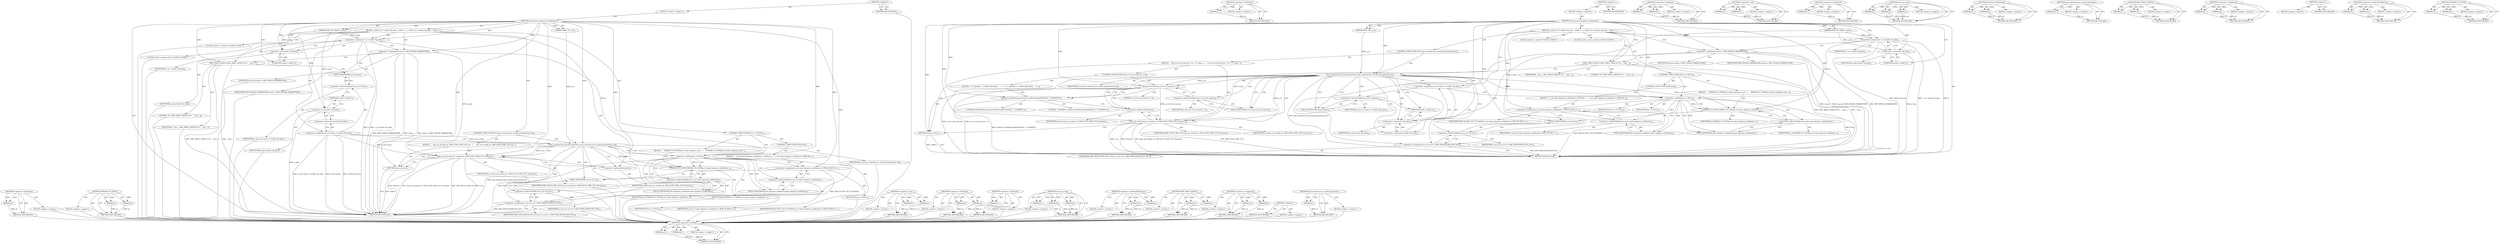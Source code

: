 digraph "STREAM_TO_UINT8" {
vulnerable_110 [label=<(METHOD,&lt;operator&gt;.indirection)>];
vulnerable_111 [label=<(PARAM,p1)>];
vulnerable_112 [label=<(BLOCK,&lt;empty&gt;,&lt;empty&gt;)>];
vulnerable_113 [label=<(METHOD_RETURN,ANY)>];
vulnerable_133 [label=<(METHOD,STREAM_TO_UINT8)>];
vulnerable_134 [label=<(PARAM,p1)>];
vulnerable_135 [label=<(PARAM,p2)>];
vulnerable_136 [label=<(BLOCK,&lt;empty&gt;,&lt;empty&gt;)>];
vulnerable_137 [label=<(METHOD_RETURN,ANY)>];
vulnerable_6 [label=<(METHOD,&lt;global&gt;)<SUB>1</SUB>>];
vulnerable_7 [label=<(BLOCK,&lt;empty&gt;,&lt;empty&gt;)<SUB>1</SUB>>];
vulnerable_8 [label=<(METHOD,smp_process_keypress_notification)<SUB>1</SUB>>];
vulnerable_9 [label=<(PARAM,tSMP_CB* p_cb)<SUB>1</SUB>>];
vulnerable_10 [label=<(PARAM,tSMP_INT_DATA* p_data)<SUB>1</SUB>>];
vulnerable_11 [label=<(BLOCK,{
 uint8_t* p = (uint8_t*)p_data;

   uint8_t r...,{
 uint8_t* p = (uint8_t*)p_data;

   uint8_t r...)<SUB>1</SUB>>];
vulnerable_12 [label="<(LOCAL,uint8_t* p: uint8_t*)<SUB>2</SUB>>"];
vulnerable_13 [label=<(&lt;operator&gt;.assignment,* p = (uint8_t*)p_data)<SUB>2</SUB>>];
vulnerable_14 [label=<(IDENTIFIER,p,* p = (uint8_t*)p_data)<SUB>2</SUB>>];
vulnerable_15 [label=<(&lt;operator&gt;.cast,(uint8_t*)p_data)<SUB>2</SUB>>];
vulnerable_16 [label=<(UNKNOWN,uint8_t*,uint8_t*)<SUB>2</SUB>>];
vulnerable_17 [label=<(IDENTIFIER,p_data,(uint8_t*)p_data)<SUB>2</SUB>>];
vulnerable_18 [label="<(LOCAL,uint8_t reason: uint8_t)<SUB>4</SUB>>"];
vulnerable_19 [label=<(&lt;operator&gt;.assignment,reason = SMP_INVALID_PARAMETERS)<SUB>4</SUB>>];
vulnerable_20 [label=<(IDENTIFIER,reason,reason = SMP_INVALID_PARAMETERS)<SUB>4</SUB>>];
vulnerable_21 [label=<(IDENTIFIER,SMP_INVALID_PARAMETERS,reason = SMP_INVALID_PARAMETERS)<SUB>4</SUB>>];
vulnerable_22 [label=<(SMP_TRACE_DEBUG,SMP_TRACE_DEBUG(&quot;%s&quot;, __func__))<SUB>6</SUB>>];
vulnerable_23 [label=<(LITERAL,&quot;%s&quot;,SMP_TRACE_DEBUG(&quot;%s&quot;, __func__))<SUB>6</SUB>>];
vulnerable_24 [label=<(IDENTIFIER,__func__,SMP_TRACE_DEBUG(&quot;%s&quot;, __func__))<SUB>6</SUB>>];
vulnerable_25 [label=<(&lt;operator&gt;.assignment,p_cb-&gt;status = *(uint8_t*)p_data)<SUB>7</SUB>>];
vulnerable_26 [label=<(&lt;operator&gt;.indirectFieldAccess,p_cb-&gt;status)<SUB>7</SUB>>];
vulnerable_27 [label=<(IDENTIFIER,p_cb,p_cb-&gt;status = *(uint8_t*)p_data)<SUB>7</SUB>>];
vulnerable_28 [label=<(FIELD_IDENTIFIER,status,status)<SUB>7</SUB>>];
vulnerable_29 [label=<(&lt;operator&gt;.indirection,*(uint8_t*)p_data)<SUB>7</SUB>>];
vulnerable_30 [label=<(&lt;operator&gt;.cast,(uint8_t*)p_data)<SUB>7</SUB>>];
vulnerable_31 [label=<(UNKNOWN,uint8_t*,uint8_t*)<SUB>7</SUB>>];
vulnerable_32 [label=<(IDENTIFIER,p_data,(uint8_t*)p_data)<SUB>7</SUB>>];
vulnerable_33 [label=<(CONTROL_STRUCTURE,IF,if (smp_command_has_invalid_parameters(p_cb)))<SUB>9</SUB>>];
vulnerable_34 [label=<(smp_command_has_invalid_parameters,smp_command_has_invalid_parameters(p_cb))<SUB>9</SUB>>];
vulnerable_35 [label=<(IDENTIFIER,p_cb,smp_command_has_invalid_parameters(p_cb))<SUB>9</SUB>>];
vulnerable_36 [label=<(BLOCK,{
     smp_sm_event(p_cb, SMP_AUTH_CMPL_EVT, &amp;r...,{
     smp_sm_event(p_cb, SMP_AUTH_CMPL_EVT, &amp;r...)<SUB>9</SUB>>];
vulnerable_37 [label=<(smp_sm_event,smp_sm_event(p_cb, SMP_AUTH_CMPL_EVT, &amp;reason))<SUB>10</SUB>>];
vulnerable_38 [label=<(IDENTIFIER,p_cb,smp_sm_event(p_cb, SMP_AUTH_CMPL_EVT, &amp;reason))<SUB>10</SUB>>];
vulnerable_39 [label=<(IDENTIFIER,SMP_AUTH_CMPL_EVT,smp_sm_event(p_cb, SMP_AUTH_CMPL_EVT, &amp;reason))<SUB>10</SUB>>];
vulnerable_40 [label=<(&lt;operator&gt;.addressOf,&amp;reason)<SUB>10</SUB>>];
vulnerable_41 [label=<(IDENTIFIER,reason,smp_sm_event(p_cb, SMP_AUTH_CMPL_EVT, &amp;reason))<SUB>10</SUB>>];
vulnerable_42 [label=<(RETURN,return;,return;)<SUB>11</SUB>>];
vulnerable_43 [label=<(CONTROL_STRUCTURE,IF,if (p != NULL))<SUB>14</SUB>>];
vulnerable_44 [label=<(&lt;operator&gt;.notEquals,p != NULL)<SUB>14</SUB>>];
vulnerable_45 [label=<(IDENTIFIER,p,p != NULL)<SUB>14</SUB>>];
vulnerable_46 [label=<(IDENTIFIER,NULL,p != NULL)<SUB>14</SUB>>];
vulnerable_47 [label=<(BLOCK,{
     STREAM_TO_UINT8(p_cb-&gt;peer_keypress_noti...,{
     STREAM_TO_UINT8(p_cb-&gt;peer_keypress_noti...)<SUB>14</SUB>>];
vulnerable_48 [label=<(STREAM_TO_UINT8,STREAM_TO_UINT8(p_cb-&gt;peer_keypress_notificatio...)<SUB>15</SUB>>];
vulnerable_49 [label=<(&lt;operator&gt;.indirectFieldAccess,p_cb-&gt;peer_keypress_notification)<SUB>15</SUB>>];
vulnerable_50 [label=<(IDENTIFIER,p_cb,STREAM_TO_UINT8(p_cb-&gt;peer_keypress_notificatio...)<SUB>15</SUB>>];
vulnerable_51 [label=<(FIELD_IDENTIFIER,peer_keypress_notification,peer_keypress_notification)<SUB>15</SUB>>];
vulnerable_52 [label=<(IDENTIFIER,p,STREAM_TO_UINT8(p_cb-&gt;peer_keypress_notificatio...)<SUB>15</SUB>>];
vulnerable_53 [label=<(CONTROL_STRUCTURE,ELSE,else)<SUB>16</SUB>>];
vulnerable_54 [label=<(BLOCK,{
    p_cb-&gt;peer_keypress_notification = BTM_SP...,{
    p_cb-&gt;peer_keypress_notification = BTM_SP...)<SUB>16</SUB>>];
vulnerable_55 [label=<(&lt;operator&gt;.assignment,p_cb-&gt;peer_keypress_notification = BTM_SP_KEY_O...)<SUB>17</SUB>>];
vulnerable_56 [label=<(&lt;operator&gt;.indirectFieldAccess,p_cb-&gt;peer_keypress_notification)<SUB>17</SUB>>];
vulnerable_57 [label=<(IDENTIFIER,p_cb,p_cb-&gt;peer_keypress_notification = BTM_SP_KEY_O...)<SUB>17</SUB>>];
vulnerable_58 [label=<(FIELD_IDENTIFIER,peer_keypress_notification,peer_keypress_notification)<SUB>17</SUB>>];
vulnerable_59 [label=<(IDENTIFIER,BTM_SP_KEY_OUT_OF_RANGE,p_cb-&gt;peer_keypress_notification = BTM_SP_KEY_O...)<SUB>17</SUB>>];
vulnerable_60 [label=<(&lt;operator&gt;.assignment,p_cb-&gt;cb_evt = SMP_PEER_KEYPR_NOT_EVT)<SUB>19</SUB>>];
vulnerable_61 [label=<(&lt;operator&gt;.indirectFieldAccess,p_cb-&gt;cb_evt)<SUB>19</SUB>>];
vulnerable_62 [label=<(IDENTIFIER,p_cb,p_cb-&gt;cb_evt = SMP_PEER_KEYPR_NOT_EVT)<SUB>19</SUB>>];
vulnerable_63 [label=<(FIELD_IDENTIFIER,cb_evt,cb_evt)<SUB>19</SUB>>];
vulnerable_64 [label=<(IDENTIFIER,SMP_PEER_KEYPR_NOT_EVT,p_cb-&gt;cb_evt = SMP_PEER_KEYPR_NOT_EVT)<SUB>19</SUB>>];
vulnerable_65 [label=<(METHOD_RETURN,void)<SUB>1</SUB>>];
vulnerable_67 [label=<(METHOD_RETURN,ANY)<SUB>1</SUB>>];
vulnerable_95 [label=<(METHOD,&lt;operator&gt;.cast)>];
vulnerable_96 [label=<(PARAM,p1)>];
vulnerable_97 [label=<(PARAM,p2)>];
vulnerable_98 [label=<(BLOCK,&lt;empty&gt;,&lt;empty&gt;)>];
vulnerable_99 [label=<(METHOD_RETURN,ANY)>];
vulnerable_128 [label=<(METHOD,&lt;operator&gt;.notEquals)>];
vulnerable_129 [label=<(PARAM,p1)>];
vulnerable_130 [label=<(PARAM,p2)>];
vulnerable_131 [label=<(BLOCK,&lt;empty&gt;,&lt;empty&gt;)>];
vulnerable_132 [label=<(METHOD_RETURN,ANY)>];
vulnerable_124 [label=<(METHOD,&lt;operator&gt;.addressOf)>];
vulnerable_125 [label=<(PARAM,p1)>];
vulnerable_126 [label=<(BLOCK,&lt;empty&gt;,&lt;empty&gt;)>];
vulnerable_127 [label=<(METHOD_RETURN,ANY)>];
vulnerable_118 [label=<(METHOD,smp_sm_event)>];
vulnerable_119 [label=<(PARAM,p1)>];
vulnerable_120 [label=<(PARAM,p2)>];
vulnerable_121 [label=<(PARAM,p3)>];
vulnerable_122 [label=<(BLOCK,&lt;empty&gt;,&lt;empty&gt;)>];
vulnerable_123 [label=<(METHOD_RETURN,ANY)>];
vulnerable_105 [label=<(METHOD,&lt;operator&gt;.indirectFieldAccess)>];
vulnerable_106 [label=<(PARAM,p1)>];
vulnerable_107 [label=<(PARAM,p2)>];
vulnerable_108 [label=<(BLOCK,&lt;empty&gt;,&lt;empty&gt;)>];
vulnerable_109 [label=<(METHOD_RETURN,ANY)>];
vulnerable_100 [label=<(METHOD,SMP_TRACE_DEBUG)>];
vulnerable_101 [label=<(PARAM,p1)>];
vulnerable_102 [label=<(PARAM,p2)>];
vulnerable_103 [label=<(BLOCK,&lt;empty&gt;,&lt;empty&gt;)>];
vulnerable_104 [label=<(METHOD_RETURN,ANY)>];
vulnerable_90 [label=<(METHOD,&lt;operator&gt;.assignment)>];
vulnerable_91 [label=<(PARAM,p1)>];
vulnerable_92 [label=<(PARAM,p2)>];
vulnerable_93 [label=<(BLOCK,&lt;empty&gt;,&lt;empty&gt;)>];
vulnerable_94 [label=<(METHOD_RETURN,ANY)>];
vulnerable_84 [label=<(METHOD,&lt;global&gt;)<SUB>1</SUB>>];
vulnerable_85 [label=<(BLOCK,&lt;empty&gt;,&lt;empty&gt;)>];
vulnerable_86 [label=<(METHOD_RETURN,ANY)>];
vulnerable_114 [label=<(METHOD,smp_command_has_invalid_parameters)>];
vulnerable_115 [label=<(PARAM,p1)>];
vulnerable_116 [label=<(BLOCK,&lt;empty&gt;,&lt;empty&gt;)>];
vulnerable_117 [label=<(METHOD_RETURN,ANY)>];
fixed_123 [label=<(METHOD,&lt;operator&gt;.lessThan)>];
fixed_124 [label=<(PARAM,p1)>];
fixed_125 [label=<(PARAM,p2)>];
fixed_126 [label=<(BLOCK,&lt;empty&gt;,&lt;empty&gt;)>];
fixed_127 [label=<(METHOD_RETURN,ANY)>];
fixed_148 [label=<(METHOD,&lt;operator&gt;.indirection)>];
fixed_149 [label=<(PARAM,p1)>];
fixed_150 [label=<(BLOCK,&lt;empty&gt;,&lt;empty&gt;)>];
fixed_151 [label=<(METHOD_RETURN,ANY)>];
fixed_6 [label=<(METHOD,&lt;global&gt;)<SUB>1</SUB>>];
fixed_7 [label=<(BLOCK,&lt;empty&gt;,&lt;empty&gt;)<SUB>1</SUB>>];
fixed_8 [label=<(METHOD,smp_process_keypress_notification)<SUB>1</SUB>>];
fixed_9 [label=<(PARAM,tSMP_CB* p_cb)<SUB>1</SUB>>];
fixed_10 [label=<(PARAM,tSMP_INT_DATA* p_data)<SUB>1</SUB>>];
fixed_11 [label=<(BLOCK,{
 uint8_t* p = (uint8_t*)p_data;

   uint8_t r...,{
 uint8_t* p = (uint8_t*)p_data;

   uint8_t r...)<SUB>1</SUB>>];
fixed_12 [label="<(LOCAL,uint8_t* p: uint8_t*)<SUB>2</SUB>>"];
fixed_13 [label=<(&lt;operator&gt;.assignment,* p = (uint8_t*)p_data)<SUB>2</SUB>>];
fixed_14 [label=<(IDENTIFIER,p,* p = (uint8_t*)p_data)<SUB>2</SUB>>];
fixed_15 [label=<(&lt;operator&gt;.cast,(uint8_t*)p_data)<SUB>2</SUB>>];
fixed_16 [label=<(UNKNOWN,uint8_t*,uint8_t*)<SUB>2</SUB>>];
fixed_17 [label=<(IDENTIFIER,p_data,(uint8_t*)p_data)<SUB>2</SUB>>];
fixed_18 [label="<(LOCAL,uint8_t reason: uint8_t)<SUB>4</SUB>>"];
fixed_19 [label=<(&lt;operator&gt;.assignment,reason = SMP_INVALID_PARAMETERS)<SUB>4</SUB>>];
fixed_20 [label=<(IDENTIFIER,reason,reason = SMP_INVALID_PARAMETERS)<SUB>4</SUB>>];
fixed_21 [label=<(IDENTIFIER,SMP_INVALID_PARAMETERS,reason = SMP_INVALID_PARAMETERS)<SUB>4</SUB>>];
fixed_22 [label=<(SMP_TRACE_DEBUG,SMP_TRACE_DEBUG(&quot;%s&quot;, __func__))<SUB>6</SUB>>];
fixed_23 [label=<(LITERAL,&quot;%s&quot;,SMP_TRACE_DEBUG(&quot;%s&quot;, __func__))<SUB>6</SUB>>];
fixed_24 [label=<(IDENTIFIER,__func__,SMP_TRACE_DEBUG(&quot;%s&quot;, __func__))<SUB>6</SUB>>];
fixed_25 [label=<(CONTROL_STRUCTURE,IF,if (smp_command_has_invalid_parameters(p_cb)))<SUB>8</SUB>>];
fixed_26 [label=<(smp_command_has_invalid_parameters,smp_command_has_invalid_parameters(p_cb))<SUB>8</SUB>>];
fixed_27 [label=<(IDENTIFIER,p_cb,smp_command_has_invalid_parameters(p_cb))<SUB>8</SUB>>];
fixed_28 [label=<(BLOCK,{
    if (p_cb-&gt;rcvd_cmd_len &lt; 2) {  // 1 (opco...,{
    if (p_cb-&gt;rcvd_cmd_len &lt; 2) {  // 1 (opco...)<SUB>8</SUB>>];
fixed_29 [label=<(CONTROL_STRUCTURE,IF,if (p_cb-&gt;rcvd_cmd_len &lt; 2))<SUB>9</SUB>>];
fixed_30 [label=<(&lt;operator&gt;.lessThan,p_cb-&gt;rcvd_cmd_len &lt; 2)<SUB>9</SUB>>];
fixed_31 [label=<(&lt;operator&gt;.indirectFieldAccess,p_cb-&gt;rcvd_cmd_len)<SUB>9</SUB>>];
fixed_32 [label=<(IDENTIFIER,p_cb,p_cb-&gt;rcvd_cmd_len &lt; 2)<SUB>9</SUB>>];
fixed_33 [label=<(FIELD_IDENTIFIER,rcvd_cmd_len,rcvd_cmd_len)<SUB>9</SUB>>];
fixed_34 [label=<(LITERAL,2,p_cb-&gt;rcvd_cmd_len &lt; 2)<SUB>9</SUB>>];
fixed_35 [label=<(BLOCK,{  // 1 (opcode) + 1 (Notif Type) bytes
      a...,{  // 1 (opcode) + 1 (Notif Type) bytes
      a...)<SUB>9</SUB>>];
fixed_36 [label=<(android_errorWriteLog,android_errorWriteLog(0x534e4554, &quot;111936834&quot;))<SUB>10</SUB>>];
fixed_37 [label=<(LITERAL,0x534e4554,android_errorWriteLog(0x534e4554, &quot;111936834&quot;))<SUB>10</SUB>>];
fixed_38 [label=<(LITERAL,&quot;111936834&quot;,android_errorWriteLog(0x534e4554, &quot;111936834&quot;))<SUB>10</SUB>>];
fixed_39 [label=<(smp_sm_event,smp_sm_event(p_cb, SMP_AUTH_CMPL_EVT, &amp;reason))<SUB>12</SUB>>];
fixed_40 [label=<(IDENTIFIER,p_cb,smp_sm_event(p_cb, SMP_AUTH_CMPL_EVT, &amp;reason))<SUB>12</SUB>>];
fixed_41 [label=<(IDENTIFIER,SMP_AUTH_CMPL_EVT,smp_sm_event(p_cb, SMP_AUTH_CMPL_EVT, &amp;reason))<SUB>12</SUB>>];
fixed_42 [label=<(&lt;operator&gt;.addressOf,&amp;reason)<SUB>12</SUB>>];
fixed_43 [label=<(IDENTIFIER,reason,smp_sm_event(p_cb, SMP_AUTH_CMPL_EVT, &amp;reason))<SUB>12</SUB>>];
fixed_44 [label=<(RETURN,return;,return;)<SUB>13</SUB>>];
fixed_45 [label=<(&lt;operator&gt;.assignment,p_cb-&gt;status = *(uint8_t*)p_data)<SUB>16</SUB>>];
fixed_46 [label=<(&lt;operator&gt;.indirectFieldAccess,p_cb-&gt;status)<SUB>16</SUB>>];
fixed_47 [label=<(IDENTIFIER,p_cb,p_cb-&gt;status = *(uint8_t*)p_data)<SUB>16</SUB>>];
fixed_48 [label=<(FIELD_IDENTIFIER,status,status)<SUB>16</SUB>>];
fixed_49 [label=<(&lt;operator&gt;.indirection,*(uint8_t*)p_data)<SUB>16</SUB>>];
fixed_50 [label=<(&lt;operator&gt;.cast,(uint8_t*)p_data)<SUB>16</SUB>>];
fixed_51 [label=<(UNKNOWN,uint8_t*,uint8_t*)<SUB>16</SUB>>];
fixed_52 [label=<(IDENTIFIER,p_data,(uint8_t*)p_data)<SUB>16</SUB>>];
fixed_53 [label=<(CONTROL_STRUCTURE,IF,if (p != NULL))<SUB>18</SUB>>];
fixed_54 [label=<(&lt;operator&gt;.notEquals,p != NULL)<SUB>18</SUB>>];
fixed_55 [label=<(IDENTIFIER,p,p != NULL)<SUB>18</SUB>>];
fixed_56 [label=<(IDENTIFIER,NULL,p != NULL)<SUB>18</SUB>>];
fixed_57 [label=<(BLOCK,{
     STREAM_TO_UINT8(p_cb-&gt;peer_keypress_noti...,{
     STREAM_TO_UINT8(p_cb-&gt;peer_keypress_noti...)<SUB>18</SUB>>];
fixed_58 [label=<(STREAM_TO_UINT8,STREAM_TO_UINT8(p_cb-&gt;peer_keypress_notificatio...)<SUB>19</SUB>>];
fixed_59 [label=<(&lt;operator&gt;.indirectFieldAccess,p_cb-&gt;peer_keypress_notification)<SUB>19</SUB>>];
fixed_60 [label=<(IDENTIFIER,p_cb,STREAM_TO_UINT8(p_cb-&gt;peer_keypress_notificatio...)<SUB>19</SUB>>];
fixed_61 [label=<(FIELD_IDENTIFIER,peer_keypress_notification,peer_keypress_notification)<SUB>19</SUB>>];
fixed_62 [label=<(IDENTIFIER,p,STREAM_TO_UINT8(p_cb-&gt;peer_keypress_notificatio...)<SUB>19</SUB>>];
fixed_63 [label=<(CONTROL_STRUCTURE,ELSE,else)<SUB>20</SUB>>];
fixed_64 [label=<(BLOCK,{
    p_cb-&gt;peer_keypress_notification = BTM_SP...,{
    p_cb-&gt;peer_keypress_notification = BTM_SP...)<SUB>20</SUB>>];
fixed_65 [label=<(&lt;operator&gt;.assignment,p_cb-&gt;peer_keypress_notification = BTM_SP_KEY_O...)<SUB>21</SUB>>];
fixed_66 [label=<(&lt;operator&gt;.indirectFieldAccess,p_cb-&gt;peer_keypress_notification)<SUB>21</SUB>>];
fixed_67 [label=<(IDENTIFIER,p_cb,p_cb-&gt;peer_keypress_notification = BTM_SP_KEY_O...)<SUB>21</SUB>>];
fixed_68 [label=<(FIELD_IDENTIFIER,peer_keypress_notification,peer_keypress_notification)<SUB>21</SUB>>];
fixed_69 [label=<(IDENTIFIER,BTM_SP_KEY_OUT_OF_RANGE,p_cb-&gt;peer_keypress_notification = BTM_SP_KEY_O...)<SUB>21</SUB>>];
fixed_70 [label=<(&lt;operator&gt;.assignment,p_cb-&gt;cb_evt = SMP_PEER_KEYPR_NOT_EVT)<SUB>23</SUB>>];
fixed_71 [label=<(&lt;operator&gt;.indirectFieldAccess,p_cb-&gt;cb_evt)<SUB>23</SUB>>];
fixed_72 [label=<(IDENTIFIER,p_cb,p_cb-&gt;cb_evt = SMP_PEER_KEYPR_NOT_EVT)<SUB>23</SUB>>];
fixed_73 [label=<(FIELD_IDENTIFIER,cb_evt,cb_evt)<SUB>23</SUB>>];
fixed_74 [label=<(IDENTIFIER,SMP_PEER_KEYPR_NOT_EVT,p_cb-&gt;cb_evt = SMP_PEER_KEYPR_NOT_EVT)<SUB>23</SUB>>];
fixed_75 [label=<(METHOD_RETURN,void)<SUB>1</SUB>>];
fixed_77 [label=<(METHOD_RETURN,ANY)<SUB>1</SUB>>];
fixed_152 [label=<(METHOD,&lt;operator&gt;.notEquals)>];
fixed_153 [label=<(PARAM,p1)>];
fixed_154 [label=<(PARAM,p2)>];
fixed_155 [label=<(BLOCK,&lt;empty&gt;,&lt;empty&gt;)>];
fixed_156 [label=<(METHOD_RETURN,ANY)>];
fixed_109 [label=<(METHOD,&lt;operator&gt;.cast)>];
fixed_110 [label=<(PARAM,p1)>];
fixed_111 [label=<(PARAM,p2)>];
fixed_112 [label=<(BLOCK,&lt;empty&gt;,&lt;empty&gt;)>];
fixed_113 [label=<(METHOD_RETURN,ANY)>];
fixed_144 [label=<(METHOD,&lt;operator&gt;.addressOf)>];
fixed_145 [label=<(PARAM,p1)>];
fixed_146 [label=<(BLOCK,&lt;empty&gt;,&lt;empty&gt;)>];
fixed_147 [label=<(METHOD_RETURN,ANY)>];
fixed_138 [label=<(METHOD,smp_sm_event)>];
fixed_139 [label=<(PARAM,p1)>];
fixed_140 [label=<(PARAM,p2)>];
fixed_141 [label=<(PARAM,p3)>];
fixed_142 [label=<(BLOCK,&lt;empty&gt;,&lt;empty&gt;)>];
fixed_143 [label=<(METHOD_RETURN,ANY)>];
fixed_133 [label=<(METHOD,android_errorWriteLog)>];
fixed_134 [label=<(PARAM,p1)>];
fixed_135 [label=<(PARAM,p2)>];
fixed_136 [label=<(BLOCK,&lt;empty&gt;,&lt;empty&gt;)>];
fixed_137 [label=<(METHOD_RETURN,ANY)>];
fixed_119 [label=<(METHOD,smp_command_has_invalid_parameters)>];
fixed_120 [label=<(PARAM,p1)>];
fixed_121 [label=<(BLOCK,&lt;empty&gt;,&lt;empty&gt;)>];
fixed_122 [label=<(METHOD_RETURN,ANY)>];
fixed_114 [label=<(METHOD,SMP_TRACE_DEBUG)>];
fixed_115 [label=<(PARAM,p1)>];
fixed_116 [label=<(PARAM,p2)>];
fixed_117 [label=<(BLOCK,&lt;empty&gt;,&lt;empty&gt;)>];
fixed_118 [label=<(METHOD_RETURN,ANY)>];
fixed_104 [label=<(METHOD,&lt;operator&gt;.assignment)>];
fixed_105 [label=<(PARAM,p1)>];
fixed_106 [label=<(PARAM,p2)>];
fixed_107 [label=<(BLOCK,&lt;empty&gt;,&lt;empty&gt;)>];
fixed_108 [label=<(METHOD_RETURN,ANY)>];
fixed_98 [label=<(METHOD,&lt;global&gt;)<SUB>1</SUB>>];
fixed_99 [label=<(BLOCK,&lt;empty&gt;,&lt;empty&gt;)>];
fixed_100 [label=<(METHOD_RETURN,ANY)>];
fixed_128 [label=<(METHOD,&lt;operator&gt;.indirectFieldAccess)>];
fixed_129 [label=<(PARAM,p1)>];
fixed_130 [label=<(PARAM,p2)>];
fixed_131 [label=<(BLOCK,&lt;empty&gt;,&lt;empty&gt;)>];
fixed_132 [label=<(METHOD_RETURN,ANY)>];
fixed_157 [label=<(METHOD,STREAM_TO_UINT8)>];
fixed_158 [label=<(PARAM,p1)>];
fixed_159 [label=<(PARAM,p2)>];
fixed_160 [label=<(BLOCK,&lt;empty&gt;,&lt;empty&gt;)>];
fixed_161 [label=<(METHOD_RETURN,ANY)>];
vulnerable_110 -> vulnerable_111  [key=0, label="AST: "];
vulnerable_110 -> vulnerable_111  [key=1, label="DDG: "];
vulnerable_110 -> vulnerable_112  [key=0, label="AST: "];
vulnerable_110 -> vulnerable_113  [key=0, label="AST: "];
vulnerable_110 -> vulnerable_113  [key=1, label="CFG: "];
vulnerable_111 -> vulnerable_113  [key=0, label="DDG: p1"];
vulnerable_112 -> fixed_123  [key=0];
vulnerable_113 -> fixed_123  [key=0];
vulnerable_133 -> vulnerable_134  [key=0, label="AST: "];
vulnerable_133 -> vulnerable_134  [key=1, label="DDG: "];
vulnerable_133 -> vulnerable_136  [key=0, label="AST: "];
vulnerable_133 -> vulnerable_135  [key=0, label="AST: "];
vulnerable_133 -> vulnerable_135  [key=1, label="DDG: "];
vulnerable_133 -> vulnerable_137  [key=0, label="AST: "];
vulnerable_133 -> vulnerable_137  [key=1, label="CFG: "];
vulnerable_134 -> vulnerable_137  [key=0, label="DDG: p1"];
vulnerable_135 -> vulnerable_137  [key=0, label="DDG: p2"];
vulnerable_136 -> fixed_123  [key=0];
vulnerable_137 -> fixed_123  [key=0];
vulnerable_6 -> vulnerable_7  [key=0, label="AST: "];
vulnerable_6 -> vulnerable_67  [key=0, label="AST: "];
vulnerable_6 -> vulnerable_67  [key=1, label="CFG: "];
vulnerable_7 -> vulnerable_8  [key=0, label="AST: "];
vulnerable_8 -> vulnerable_9  [key=0, label="AST: "];
vulnerable_8 -> vulnerable_9  [key=1, label="DDG: "];
vulnerable_8 -> vulnerable_10  [key=0, label="AST: "];
vulnerable_8 -> vulnerable_10  [key=1, label="DDG: "];
vulnerable_8 -> vulnerable_11  [key=0, label="AST: "];
vulnerable_8 -> vulnerable_65  [key=0, label="AST: "];
vulnerable_8 -> vulnerable_16  [key=0, label="CFG: "];
vulnerable_8 -> vulnerable_13  [key=0, label="DDG: "];
vulnerable_8 -> vulnerable_19  [key=0, label="DDG: "];
vulnerable_8 -> vulnerable_60  [key=0, label="DDG: "];
vulnerable_8 -> vulnerable_22  [key=0, label="DDG: "];
vulnerable_8 -> vulnerable_15  [key=0, label="DDG: "];
vulnerable_8 -> vulnerable_34  [key=0, label="DDG: "];
vulnerable_8 -> vulnerable_42  [key=0, label="DDG: "];
vulnerable_8 -> vulnerable_44  [key=0, label="DDG: "];
vulnerable_8 -> vulnerable_30  [key=0, label="DDG: "];
vulnerable_8 -> vulnerable_37  [key=0, label="DDG: "];
vulnerable_8 -> vulnerable_48  [key=0, label="DDG: "];
vulnerable_8 -> vulnerable_55  [key=0, label="DDG: "];
vulnerable_9 -> vulnerable_34  [key=0, label="DDG: p_cb"];
vulnerable_10 -> vulnerable_13  [key=0, label="DDG: p_data"];
vulnerable_10 -> vulnerable_15  [key=0, label="DDG: p_data"];
vulnerable_10 -> vulnerable_30  [key=0, label="DDG: p_data"];
vulnerable_11 -> vulnerable_12  [key=0, label="AST: "];
vulnerable_11 -> vulnerable_13  [key=0, label="AST: "];
vulnerable_11 -> vulnerable_18  [key=0, label="AST: "];
vulnerable_11 -> vulnerable_19  [key=0, label="AST: "];
vulnerable_11 -> vulnerable_22  [key=0, label="AST: "];
vulnerable_11 -> vulnerable_25  [key=0, label="AST: "];
vulnerable_11 -> vulnerable_33  [key=0, label="AST: "];
vulnerable_11 -> vulnerable_43  [key=0, label="AST: "];
vulnerable_11 -> vulnerable_60  [key=0, label="AST: "];
vulnerable_12 -> fixed_123  [key=0];
vulnerable_13 -> vulnerable_14  [key=0, label="AST: "];
vulnerable_13 -> vulnerable_15  [key=0, label="AST: "];
vulnerable_13 -> vulnerable_19  [key=0, label="CFG: "];
vulnerable_13 -> vulnerable_65  [key=0, label="DDG: p"];
vulnerable_13 -> vulnerable_65  [key=1, label="DDG: * p = (uint8_t*)p_data"];
vulnerable_13 -> vulnerable_44  [key=0, label="DDG: p"];
vulnerable_14 -> fixed_123  [key=0];
vulnerable_15 -> vulnerable_16  [key=0, label="AST: "];
vulnerable_15 -> vulnerable_17  [key=0, label="AST: "];
vulnerable_15 -> vulnerable_13  [key=0, label="CFG: "];
vulnerable_16 -> vulnerable_15  [key=0, label="CFG: "];
vulnerable_17 -> fixed_123  [key=0];
vulnerable_18 -> fixed_123  [key=0];
vulnerable_19 -> vulnerable_20  [key=0, label="AST: "];
vulnerable_19 -> vulnerable_21  [key=0, label="AST: "];
vulnerable_19 -> vulnerable_22  [key=0, label="CFG: "];
vulnerable_19 -> vulnerable_65  [key=0, label="DDG: reason"];
vulnerable_19 -> vulnerable_65  [key=1, label="DDG: reason = SMP_INVALID_PARAMETERS"];
vulnerable_19 -> vulnerable_65  [key=2, label="DDG: SMP_INVALID_PARAMETERS"];
vulnerable_19 -> vulnerable_37  [key=0, label="DDG: reason"];
vulnerable_20 -> fixed_123  [key=0];
vulnerable_21 -> fixed_123  [key=0];
vulnerable_22 -> vulnerable_23  [key=0, label="AST: "];
vulnerable_22 -> vulnerable_24  [key=0, label="AST: "];
vulnerable_22 -> vulnerable_28  [key=0, label="CFG: "];
vulnerable_22 -> vulnerable_65  [key=0, label="DDG: SMP_TRACE_DEBUG(&quot;%s&quot;, __func__)"];
vulnerable_22 -> vulnerable_65  [key=1, label="DDG: __func__"];
vulnerable_23 -> fixed_123  [key=0];
vulnerable_24 -> fixed_123  [key=0];
vulnerable_25 -> vulnerable_26  [key=0, label="AST: "];
vulnerable_25 -> vulnerable_29  [key=0, label="AST: "];
vulnerable_25 -> vulnerable_34  [key=0, label="CFG: "];
vulnerable_25 -> vulnerable_34  [key=1, label="DDG: p_cb-&gt;status"];
vulnerable_25 -> vulnerable_65  [key=0, label="DDG: p_cb-&gt;status"];
vulnerable_25 -> vulnerable_65  [key=1, label="DDG: *(uint8_t*)p_data"];
vulnerable_25 -> vulnerable_65  [key=2, label="DDG: p_cb-&gt;status = *(uint8_t*)p_data"];
vulnerable_25 -> vulnerable_37  [key=0, label="DDG: p_cb-&gt;status"];
vulnerable_26 -> vulnerable_27  [key=0, label="AST: "];
vulnerable_26 -> vulnerable_28  [key=0, label="AST: "];
vulnerable_26 -> vulnerable_31  [key=0, label="CFG: "];
vulnerable_27 -> fixed_123  [key=0];
vulnerable_28 -> vulnerable_26  [key=0, label="CFG: "];
vulnerable_29 -> vulnerable_30  [key=0, label="AST: "];
vulnerable_29 -> vulnerable_25  [key=0, label="CFG: "];
vulnerable_30 -> vulnerable_31  [key=0, label="AST: "];
vulnerable_30 -> vulnerable_32  [key=0, label="AST: "];
vulnerable_30 -> vulnerable_29  [key=0, label="CFG: "];
vulnerable_30 -> vulnerable_65  [key=0, label="DDG: p_data"];
vulnerable_31 -> vulnerable_30  [key=0, label="CFG: "];
vulnerable_32 -> fixed_123  [key=0];
vulnerable_33 -> vulnerable_34  [key=0, label="AST: "];
vulnerable_33 -> vulnerable_36  [key=0, label="AST: "];
vulnerable_34 -> vulnerable_35  [key=0, label="AST: "];
vulnerable_34 -> vulnerable_40  [key=0, label="CFG: "];
vulnerable_34 -> vulnerable_40  [key=1, label="CDG: "];
vulnerable_34 -> vulnerable_44  [key=0, label="CFG: "];
vulnerable_34 -> vulnerable_44  [key=1, label="CDG: "];
vulnerable_34 -> vulnerable_65  [key=0, label="DDG: smp_command_has_invalid_parameters(p_cb)"];
vulnerable_34 -> vulnerable_37  [key=0, label="DDG: p_cb"];
vulnerable_34 -> vulnerable_37  [key=1, label="CDG: "];
vulnerable_34 -> vulnerable_48  [key=0, label="DDG: p_cb"];
vulnerable_34 -> vulnerable_60  [key=0, label="CDG: "];
vulnerable_34 -> vulnerable_61  [key=0, label="CDG: "];
vulnerable_34 -> vulnerable_42  [key=0, label="CDG: "];
vulnerable_34 -> vulnerable_63  [key=0, label="CDG: "];
vulnerable_35 -> fixed_123  [key=0];
vulnerable_36 -> vulnerable_37  [key=0, label="AST: "];
vulnerable_36 -> vulnerable_42  [key=0, label="AST: "];
vulnerable_37 -> vulnerable_38  [key=0, label="AST: "];
vulnerable_37 -> vulnerable_39  [key=0, label="AST: "];
vulnerable_37 -> vulnerable_40  [key=0, label="AST: "];
vulnerable_37 -> vulnerable_42  [key=0, label="CFG: "];
vulnerable_37 -> vulnerable_65  [key=0, label="DDG: p_cb"];
vulnerable_37 -> vulnerable_65  [key=1, label="DDG: &amp;reason"];
vulnerable_37 -> vulnerable_65  [key=2, label="DDG: smp_sm_event(p_cb, SMP_AUTH_CMPL_EVT, &amp;reason)"];
vulnerable_37 -> vulnerable_65  [key=3, label="DDG: SMP_AUTH_CMPL_EVT"];
vulnerable_38 -> fixed_123  [key=0];
vulnerable_39 -> fixed_123  [key=0];
vulnerable_40 -> vulnerable_41  [key=0, label="AST: "];
vulnerable_40 -> vulnerable_37  [key=0, label="CFG: "];
vulnerable_41 -> fixed_123  [key=0];
vulnerable_42 -> vulnerable_65  [key=0, label="CFG: "];
vulnerable_42 -> vulnerable_65  [key=1, label="DDG: &lt;RET&gt;"];
vulnerable_43 -> vulnerable_44  [key=0, label="AST: "];
vulnerable_43 -> vulnerable_47  [key=0, label="AST: "];
vulnerable_43 -> vulnerable_53  [key=0, label="AST: "];
vulnerable_44 -> vulnerable_45  [key=0, label="AST: "];
vulnerable_44 -> vulnerable_46  [key=0, label="AST: "];
vulnerable_44 -> vulnerable_51  [key=0, label="CFG: "];
vulnerable_44 -> vulnerable_51  [key=1, label="CDG: "];
vulnerable_44 -> vulnerable_58  [key=0, label="CFG: "];
vulnerable_44 -> vulnerable_58  [key=1, label="CDG: "];
vulnerable_44 -> vulnerable_65  [key=0, label="DDG: NULL"];
vulnerable_44 -> vulnerable_48  [key=0, label="DDG: p"];
vulnerable_44 -> vulnerable_48  [key=1, label="CDG: "];
vulnerable_44 -> vulnerable_49  [key=0, label="CDG: "];
vulnerable_44 -> vulnerable_56  [key=0, label="CDG: "];
vulnerable_44 -> vulnerable_55  [key=0, label="CDG: "];
vulnerable_45 -> fixed_123  [key=0];
vulnerable_46 -> fixed_123  [key=0];
vulnerable_47 -> vulnerable_48  [key=0, label="AST: "];
vulnerable_48 -> vulnerable_49  [key=0, label="AST: "];
vulnerable_48 -> vulnerable_52  [key=0, label="AST: "];
vulnerable_48 -> vulnerable_63  [key=0, label="CFG: "];
vulnerable_49 -> vulnerable_50  [key=0, label="AST: "];
vulnerable_49 -> vulnerable_51  [key=0, label="AST: "];
vulnerable_49 -> vulnerable_48  [key=0, label="CFG: "];
vulnerable_50 -> fixed_123  [key=0];
vulnerable_51 -> vulnerable_49  [key=0, label="CFG: "];
vulnerable_52 -> fixed_123  [key=0];
vulnerable_53 -> vulnerable_54  [key=0, label="AST: "];
vulnerable_54 -> vulnerable_55  [key=0, label="AST: "];
vulnerable_55 -> vulnerable_56  [key=0, label="AST: "];
vulnerable_55 -> vulnerable_59  [key=0, label="AST: "];
vulnerable_55 -> vulnerable_63  [key=0, label="CFG: "];
vulnerable_55 -> vulnerable_65  [key=0, label="DDG: BTM_SP_KEY_OUT_OF_RANGE"];
vulnerable_56 -> vulnerable_57  [key=0, label="AST: "];
vulnerable_56 -> vulnerable_58  [key=0, label="AST: "];
vulnerable_56 -> vulnerable_55  [key=0, label="CFG: "];
vulnerable_57 -> fixed_123  [key=0];
vulnerable_58 -> vulnerable_56  [key=0, label="CFG: "];
vulnerable_59 -> fixed_123  [key=0];
vulnerable_60 -> vulnerable_61  [key=0, label="AST: "];
vulnerable_60 -> vulnerable_64  [key=0, label="AST: "];
vulnerable_60 -> vulnerable_65  [key=0, label="CFG: "];
vulnerable_60 -> vulnerable_65  [key=1, label="DDG: SMP_PEER_KEYPR_NOT_EVT"];
vulnerable_61 -> vulnerable_62  [key=0, label="AST: "];
vulnerable_61 -> vulnerable_63  [key=0, label="AST: "];
vulnerable_61 -> vulnerable_60  [key=0, label="CFG: "];
vulnerable_62 -> fixed_123  [key=0];
vulnerable_63 -> vulnerable_61  [key=0, label="CFG: "];
vulnerable_64 -> fixed_123  [key=0];
vulnerable_65 -> fixed_123  [key=0];
vulnerable_67 -> fixed_123  [key=0];
vulnerable_95 -> vulnerable_96  [key=0, label="AST: "];
vulnerable_95 -> vulnerable_96  [key=1, label="DDG: "];
vulnerable_95 -> vulnerable_98  [key=0, label="AST: "];
vulnerable_95 -> vulnerable_97  [key=0, label="AST: "];
vulnerable_95 -> vulnerable_97  [key=1, label="DDG: "];
vulnerable_95 -> vulnerable_99  [key=0, label="AST: "];
vulnerable_95 -> vulnerable_99  [key=1, label="CFG: "];
vulnerable_96 -> vulnerable_99  [key=0, label="DDG: p1"];
vulnerable_97 -> vulnerable_99  [key=0, label="DDG: p2"];
vulnerable_98 -> fixed_123  [key=0];
vulnerable_99 -> fixed_123  [key=0];
vulnerable_128 -> vulnerable_129  [key=0, label="AST: "];
vulnerable_128 -> vulnerable_129  [key=1, label="DDG: "];
vulnerable_128 -> vulnerable_131  [key=0, label="AST: "];
vulnerable_128 -> vulnerable_130  [key=0, label="AST: "];
vulnerable_128 -> vulnerable_130  [key=1, label="DDG: "];
vulnerable_128 -> vulnerable_132  [key=0, label="AST: "];
vulnerable_128 -> vulnerable_132  [key=1, label="CFG: "];
vulnerable_129 -> vulnerable_132  [key=0, label="DDG: p1"];
vulnerable_130 -> vulnerable_132  [key=0, label="DDG: p2"];
vulnerable_131 -> fixed_123  [key=0];
vulnerable_132 -> fixed_123  [key=0];
vulnerable_124 -> vulnerable_125  [key=0, label="AST: "];
vulnerable_124 -> vulnerable_125  [key=1, label="DDG: "];
vulnerable_124 -> vulnerable_126  [key=0, label="AST: "];
vulnerable_124 -> vulnerable_127  [key=0, label="AST: "];
vulnerable_124 -> vulnerable_127  [key=1, label="CFG: "];
vulnerable_125 -> vulnerable_127  [key=0, label="DDG: p1"];
vulnerable_126 -> fixed_123  [key=0];
vulnerable_127 -> fixed_123  [key=0];
vulnerable_118 -> vulnerable_119  [key=0, label="AST: "];
vulnerable_118 -> vulnerable_119  [key=1, label="DDG: "];
vulnerable_118 -> vulnerable_122  [key=0, label="AST: "];
vulnerable_118 -> vulnerable_120  [key=0, label="AST: "];
vulnerable_118 -> vulnerable_120  [key=1, label="DDG: "];
vulnerable_118 -> vulnerable_123  [key=0, label="AST: "];
vulnerable_118 -> vulnerable_123  [key=1, label="CFG: "];
vulnerable_118 -> vulnerable_121  [key=0, label="AST: "];
vulnerable_118 -> vulnerable_121  [key=1, label="DDG: "];
vulnerable_119 -> vulnerable_123  [key=0, label="DDG: p1"];
vulnerable_120 -> vulnerable_123  [key=0, label="DDG: p2"];
vulnerable_121 -> vulnerable_123  [key=0, label="DDG: p3"];
vulnerable_122 -> fixed_123  [key=0];
vulnerable_123 -> fixed_123  [key=0];
vulnerable_105 -> vulnerable_106  [key=0, label="AST: "];
vulnerable_105 -> vulnerable_106  [key=1, label="DDG: "];
vulnerable_105 -> vulnerable_108  [key=0, label="AST: "];
vulnerable_105 -> vulnerable_107  [key=0, label="AST: "];
vulnerable_105 -> vulnerable_107  [key=1, label="DDG: "];
vulnerable_105 -> vulnerable_109  [key=0, label="AST: "];
vulnerable_105 -> vulnerable_109  [key=1, label="CFG: "];
vulnerable_106 -> vulnerable_109  [key=0, label="DDG: p1"];
vulnerable_107 -> vulnerable_109  [key=0, label="DDG: p2"];
vulnerable_108 -> fixed_123  [key=0];
vulnerable_109 -> fixed_123  [key=0];
vulnerable_100 -> vulnerable_101  [key=0, label="AST: "];
vulnerable_100 -> vulnerable_101  [key=1, label="DDG: "];
vulnerable_100 -> vulnerable_103  [key=0, label="AST: "];
vulnerable_100 -> vulnerable_102  [key=0, label="AST: "];
vulnerable_100 -> vulnerable_102  [key=1, label="DDG: "];
vulnerable_100 -> vulnerable_104  [key=0, label="AST: "];
vulnerable_100 -> vulnerable_104  [key=1, label="CFG: "];
vulnerable_101 -> vulnerable_104  [key=0, label="DDG: p1"];
vulnerable_102 -> vulnerable_104  [key=0, label="DDG: p2"];
vulnerable_103 -> fixed_123  [key=0];
vulnerable_104 -> fixed_123  [key=0];
vulnerable_90 -> vulnerable_91  [key=0, label="AST: "];
vulnerable_90 -> vulnerable_91  [key=1, label="DDG: "];
vulnerable_90 -> vulnerable_93  [key=0, label="AST: "];
vulnerable_90 -> vulnerable_92  [key=0, label="AST: "];
vulnerable_90 -> vulnerable_92  [key=1, label="DDG: "];
vulnerable_90 -> vulnerable_94  [key=0, label="AST: "];
vulnerable_90 -> vulnerable_94  [key=1, label="CFG: "];
vulnerable_91 -> vulnerable_94  [key=0, label="DDG: p1"];
vulnerable_92 -> vulnerable_94  [key=0, label="DDG: p2"];
vulnerable_93 -> fixed_123  [key=0];
vulnerable_94 -> fixed_123  [key=0];
vulnerable_84 -> vulnerable_85  [key=0, label="AST: "];
vulnerable_84 -> vulnerable_86  [key=0, label="AST: "];
vulnerable_84 -> vulnerable_86  [key=1, label="CFG: "];
vulnerable_85 -> fixed_123  [key=0];
vulnerable_86 -> fixed_123  [key=0];
vulnerable_114 -> vulnerable_115  [key=0, label="AST: "];
vulnerable_114 -> vulnerable_115  [key=1, label="DDG: "];
vulnerable_114 -> vulnerable_116  [key=0, label="AST: "];
vulnerable_114 -> vulnerable_117  [key=0, label="AST: "];
vulnerable_114 -> vulnerable_117  [key=1, label="CFG: "];
vulnerable_115 -> vulnerable_117  [key=0, label="DDG: p1"];
vulnerable_116 -> fixed_123  [key=0];
vulnerable_117 -> fixed_123  [key=0];
fixed_123 -> fixed_124  [key=0, label="AST: "];
fixed_123 -> fixed_124  [key=1, label="DDG: "];
fixed_123 -> fixed_126  [key=0, label="AST: "];
fixed_123 -> fixed_125  [key=0, label="AST: "];
fixed_123 -> fixed_125  [key=1, label="DDG: "];
fixed_123 -> fixed_127  [key=0, label="AST: "];
fixed_123 -> fixed_127  [key=1, label="CFG: "];
fixed_124 -> fixed_127  [key=0, label="DDG: p1"];
fixed_125 -> fixed_127  [key=0, label="DDG: p2"];
fixed_148 -> fixed_149  [key=0, label="AST: "];
fixed_148 -> fixed_149  [key=1, label="DDG: "];
fixed_148 -> fixed_150  [key=0, label="AST: "];
fixed_148 -> fixed_151  [key=0, label="AST: "];
fixed_148 -> fixed_151  [key=1, label="CFG: "];
fixed_149 -> fixed_151  [key=0, label="DDG: p1"];
fixed_6 -> fixed_7  [key=0, label="AST: "];
fixed_6 -> fixed_77  [key=0, label="AST: "];
fixed_6 -> fixed_77  [key=1, label="CFG: "];
fixed_7 -> fixed_8  [key=0, label="AST: "];
fixed_8 -> fixed_9  [key=0, label="AST: "];
fixed_8 -> fixed_9  [key=1, label="DDG: "];
fixed_8 -> fixed_10  [key=0, label="AST: "];
fixed_8 -> fixed_10  [key=1, label="DDG: "];
fixed_8 -> fixed_11  [key=0, label="AST: "];
fixed_8 -> fixed_75  [key=0, label="AST: "];
fixed_8 -> fixed_16  [key=0, label="CFG: "];
fixed_8 -> fixed_13  [key=0, label="DDG: "];
fixed_8 -> fixed_19  [key=0, label="DDG: "];
fixed_8 -> fixed_70  [key=0, label="DDG: "];
fixed_8 -> fixed_22  [key=0, label="DDG: "];
fixed_8 -> fixed_15  [key=0, label="DDG: "];
fixed_8 -> fixed_26  [key=0, label="DDG: "];
fixed_8 -> fixed_44  [key=0, label="DDG: "];
fixed_8 -> fixed_54  [key=0, label="DDG: "];
fixed_8 -> fixed_39  [key=0, label="DDG: "];
fixed_8 -> fixed_50  [key=0, label="DDG: "];
fixed_8 -> fixed_58  [key=0, label="DDG: "];
fixed_8 -> fixed_65  [key=0, label="DDG: "];
fixed_8 -> fixed_30  [key=0, label="DDG: "];
fixed_8 -> fixed_36  [key=0, label="DDG: "];
fixed_9 -> fixed_26  [key=0, label="DDG: p_cb"];
fixed_10 -> fixed_13  [key=0, label="DDG: p_data"];
fixed_10 -> fixed_15  [key=0, label="DDG: p_data"];
fixed_10 -> fixed_50  [key=0, label="DDG: p_data"];
fixed_11 -> fixed_12  [key=0, label="AST: "];
fixed_11 -> fixed_13  [key=0, label="AST: "];
fixed_11 -> fixed_18  [key=0, label="AST: "];
fixed_11 -> fixed_19  [key=0, label="AST: "];
fixed_11 -> fixed_22  [key=0, label="AST: "];
fixed_11 -> fixed_25  [key=0, label="AST: "];
fixed_11 -> fixed_45  [key=0, label="AST: "];
fixed_11 -> fixed_53  [key=0, label="AST: "];
fixed_11 -> fixed_70  [key=0, label="AST: "];
fixed_13 -> fixed_14  [key=0, label="AST: "];
fixed_13 -> fixed_15  [key=0, label="AST: "];
fixed_13 -> fixed_19  [key=0, label="CFG: "];
fixed_13 -> fixed_75  [key=0, label="DDG: p"];
fixed_13 -> fixed_75  [key=1, label="DDG: (uint8_t*)p_data"];
fixed_13 -> fixed_75  [key=2, label="DDG: * p = (uint8_t*)p_data"];
fixed_13 -> fixed_54  [key=0, label="DDG: p"];
fixed_15 -> fixed_16  [key=0, label="AST: "];
fixed_15 -> fixed_17  [key=0, label="AST: "];
fixed_15 -> fixed_13  [key=0, label="CFG: "];
fixed_15 -> fixed_75  [key=0, label="DDG: p_data"];
fixed_16 -> fixed_15  [key=0, label="CFG: "];
fixed_19 -> fixed_20  [key=0, label="AST: "];
fixed_19 -> fixed_21  [key=0, label="AST: "];
fixed_19 -> fixed_22  [key=0, label="CFG: "];
fixed_19 -> fixed_75  [key=0, label="DDG: reason"];
fixed_19 -> fixed_75  [key=1, label="DDG: reason = SMP_INVALID_PARAMETERS"];
fixed_19 -> fixed_75  [key=2, label="DDG: SMP_INVALID_PARAMETERS"];
fixed_19 -> fixed_39  [key=0, label="DDG: reason"];
fixed_22 -> fixed_23  [key=0, label="AST: "];
fixed_22 -> fixed_24  [key=0, label="AST: "];
fixed_22 -> fixed_26  [key=0, label="CFG: "];
fixed_22 -> fixed_75  [key=0, label="DDG: SMP_TRACE_DEBUG(&quot;%s&quot;, __func__)"];
fixed_22 -> fixed_75  [key=1, label="DDG: __func__"];
fixed_25 -> fixed_26  [key=0, label="AST: "];
fixed_25 -> fixed_28  [key=0, label="AST: "];
fixed_26 -> fixed_27  [key=0, label="AST: "];
fixed_26 -> fixed_33  [key=0, label="CFG: "];
fixed_26 -> fixed_33  [key=1, label="CDG: "];
fixed_26 -> fixed_48  [key=0, label="CFG: "];
fixed_26 -> fixed_48  [key=1, label="CDG: "];
fixed_26 -> fixed_75  [key=0, label="DDG: smp_command_has_invalid_parameters(p_cb)"];
fixed_26 -> fixed_39  [key=0, label="DDG: p_cb"];
fixed_26 -> fixed_39  [key=1, label="CDG: "];
fixed_26 -> fixed_58  [key=0, label="DDG: p_cb"];
fixed_26 -> fixed_30  [key=0, label="DDG: p_cb"];
fixed_26 -> fixed_30  [key=1, label="CDG: "];
fixed_26 -> fixed_49  [key=0, label="CDG: "];
fixed_26 -> fixed_73  [key=0, label="CDG: "];
fixed_26 -> fixed_42  [key=0, label="CDG: "];
fixed_26 -> fixed_51  [key=0, label="CDG: "];
fixed_26 -> fixed_71  [key=0, label="CDG: "];
fixed_26 -> fixed_46  [key=0, label="CDG: "];
fixed_26 -> fixed_70  [key=0, label="CDG: "];
fixed_26 -> fixed_45  [key=0, label="CDG: "];
fixed_26 -> fixed_50  [key=0, label="CDG: "];
fixed_26 -> fixed_44  [key=0, label="CDG: "];
fixed_26 -> fixed_54  [key=0, label="CDG: "];
fixed_26 -> fixed_31  [key=0, label="CDG: "];
fixed_28 -> fixed_29  [key=0, label="AST: "];
fixed_28 -> fixed_39  [key=0, label="AST: "];
fixed_28 -> fixed_44  [key=0, label="AST: "];
fixed_29 -> fixed_30  [key=0, label="AST: "];
fixed_29 -> fixed_35  [key=0, label="AST: "];
fixed_30 -> fixed_31  [key=0, label="AST: "];
fixed_30 -> fixed_34  [key=0, label="AST: "];
fixed_30 -> fixed_36  [key=0, label="CFG: "];
fixed_30 -> fixed_36  [key=1, label="CDG: "];
fixed_30 -> fixed_42  [key=0, label="CFG: "];
fixed_30 -> fixed_75  [key=0, label="DDG: p_cb-&gt;rcvd_cmd_len"];
fixed_30 -> fixed_75  [key=1, label="DDG: p_cb-&gt;rcvd_cmd_len &lt; 2"];
fixed_30 -> fixed_39  [key=0, label="DDG: p_cb-&gt;rcvd_cmd_len"];
fixed_31 -> fixed_32  [key=0, label="AST: "];
fixed_31 -> fixed_33  [key=0, label="AST: "];
fixed_31 -> fixed_30  [key=0, label="CFG: "];
fixed_33 -> fixed_31  [key=0, label="CFG: "];
fixed_35 -> fixed_36  [key=0, label="AST: "];
fixed_36 -> fixed_37  [key=0, label="AST: "];
fixed_36 -> fixed_38  [key=0, label="AST: "];
fixed_36 -> fixed_42  [key=0, label="CFG: "];
fixed_36 -> fixed_75  [key=0, label="DDG: android_errorWriteLog(0x534e4554, &quot;111936834&quot;)"];
fixed_39 -> fixed_40  [key=0, label="AST: "];
fixed_39 -> fixed_41  [key=0, label="AST: "];
fixed_39 -> fixed_42  [key=0, label="AST: "];
fixed_39 -> fixed_44  [key=0, label="CFG: "];
fixed_39 -> fixed_75  [key=0, label="DDG: p_cb"];
fixed_39 -> fixed_75  [key=1, label="DDG: &amp;reason"];
fixed_39 -> fixed_75  [key=2, label="DDG: smp_sm_event(p_cb, SMP_AUTH_CMPL_EVT, &amp;reason)"];
fixed_39 -> fixed_75  [key=3, label="DDG: SMP_AUTH_CMPL_EVT"];
fixed_42 -> fixed_43  [key=0, label="AST: "];
fixed_42 -> fixed_39  [key=0, label="CFG: "];
fixed_44 -> fixed_75  [key=0, label="CFG: "];
fixed_44 -> fixed_75  [key=1, label="DDG: &lt;RET&gt;"];
fixed_45 -> fixed_46  [key=0, label="AST: "];
fixed_45 -> fixed_49  [key=0, label="AST: "];
fixed_45 -> fixed_54  [key=0, label="CFG: "];
fixed_46 -> fixed_47  [key=0, label="AST: "];
fixed_46 -> fixed_48  [key=0, label="AST: "];
fixed_46 -> fixed_51  [key=0, label="CFG: "];
fixed_48 -> fixed_46  [key=0, label="CFG: "];
fixed_49 -> fixed_50  [key=0, label="AST: "];
fixed_49 -> fixed_45  [key=0, label="CFG: "];
fixed_50 -> fixed_51  [key=0, label="AST: "];
fixed_50 -> fixed_52  [key=0, label="AST: "];
fixed_50 -> fixed_49  [key=0, label="CFG: "];
fixed_51 -> fixed_50  [key=0, label="CFG: "];
fixed_53 -> fixed_54  [key=0, label="AST: "];
fixed_53 -> fixed_57  [key=0, label="AST: "];
fixed_53 -> fixed_63  [key=0, label="AST: "];
fixed_54 -> fixed_55  [key=0, label="AST: "];
fixed_54 -> fixed_56  [key=0, label="AST: "];
fixed_54 -> fixed_61  [key=0, label="CFG: "];
fixed_54 -> fixed_61  [key=1, label="CDG: "];
fixed_54 -> fixed_68  [key=0, label="CFG: "];
fixed_54 -> fixed_68  [key=1, label="CDG: "];
fixed_54 -> fixed_75  [key=0, label="DDG: NULL"];
fixed_54 -> fixed_58  [key=0, label="DDG: p"];
fixed_54 -> fixed_58  [key=1, label="CDG: "];
fixed_54 -> fixed_66  [key=0, label="CDG: "];
fixed_54 -> fixed_65  [key=0, label="CDG: "];
fixed_54 -> fixed_59  [key=0, label="CDG: "];
fixed_57 -> fixed_58  [key=0, label="AST: "];
fixed_58 -> fixed_59  [key=0, label="AST: "];
fixed_58 -> fixed_62  [key=0, label="AST: "];
fixed_58 -> fixed_73  [key=0, label="CFG: "];
fixed_59 -> fixed_60  [key=0, label="AST: "];
fixed_59 -> fixed_61  [key=0, label="AST: "];
fixed_59 -> fixed_58  [key=0, label="CFG: "];
fixed_61 -> fixed_59  [key=0, label="CFG: "];
fixed_63 -> fixed_64  [key=0, label="AST: "];
fixed_64 -> fixed_65  [key=0, label="AST: "];
fixed_65 -> fixed_66  [key=0, label="AST: "];
fixed_65 -> fixed_69  [key=0, label="AST: "];
fixed_65 -> fixed_73  [key=0, label="CFG: "];
fixed_65 -> fixed_75  [key=0, label="DDG: BTM_SP_KEY_OUT_OF_RANGE"];
fixed_66 -> fixed_67  [key=0, label="AST: "];
fixed_66 -> fixed_68  [key=0, label="AST: "];
fixed_66 -> fixed_65  [key=0, label="CFG: "];
fixed_68 -> fixed_66  [key=0, label="CFG: "];
fixed_70 -> fixed_71  [key=0, label="AST: "];
fixed_70 -> fixed_74  [key=0, label="AST: "];
fixed_70 -> fixed_75  [key=0, label="CFG: "];
fixed_70 -> fixed_75  [key=1, label="DDG: SMP_PEER_KEYPR_NOT_EVT"];
fixed_71 -> fixed_72  [key=0, label="AST: "];
fixed_71 -> fixed_73  [key=0, label="AST: "];
fixed_71 -> fixed_70  [key=0, label="CFG: "];
fixed_73 -> fixed_71  [key=0, label="CFG: "];
fixed_152 -> fixed_153  [key=0, label="AST: "];
fixed_152 -> fixed_153  [key=1, label="DDG: "];
fixed_152 -> fixed_155  [key=0, label="AST: "];
fixed_152 -> fixed_154  [key=0, label="AST: "];
fixed_152 -> fixed_154  [key=1, label="DDG: "];
fixed_152 -> fixed_156  [key=0, label="AST: "];
fixed_152 -> fixed_156  [key=1, label="CFG: "];
fixed_153 -> fixed_156  [key=0, label="DDG: p1"];
fixed_154 -> fixed_156  [key=0, label="DDG: p2"];
fixed_109 -> fixed_110  [key=0, label="AST: "];
fixed_109 -> fixed_110  [key=1, label="DDG: "];
fixed_109 -> fixed_112  [key=0, label="AST: "];
fixed_109 -> fixed_111  [key=0, label="AST: "];
fixed_109 -> fixed_111  [key=1, label="DDG: "];
fixed_109 -> fixed_113  [key=0, label="AST: "];
fixed_109 -> fixed_113  [key=1, label="CFG: "];
fixed_110 -> fixed_113  [key=0, label="DDG: p1"];
fixed_111 -> fixed_113  [key=0, label="DDG: p2"];
fixed_144 -> fixed_145  [key=0, label="AST: "];
fixed_144 -> fixed_145  [key=1, label="DDG: "];
fixed_144 -> fixed_146  [key=0, label="AST: "];
fixed_144 -> fixed_147  [key=0, label="AST: "];
fixed_144 -> fixed_147  [key=1, label="CFG: "];
fixed_145 -> fixed_147  [key=0, label="DDG: p1"];
fixed_138 -> fixed_139  [key=0, label="AST: "];
fixed_138 -> fixed_139  [key=1, label="DDG: "];
fixed_138 -> fixed_142  [key=0, label="AST: "];
fixed_138 -> fixed_140  [key=0, label="AST: "];
fixed_138 -> fixed_140  [key=1, label="DDG: "];
fixed_138 -> fixed_143  [key=0, label="AST: "];
fixed_138 -> fixed_143  [key=1, label="CFG: "];
fixed_138 -> fixed_141  [key=0, label="AST: "];
fixed_138 -> fixed_141  [key=1, label="DDG: "];
fixed_139 -> fixed_143  [key=0, label="DDG: p1"];
fixed_140 -> fixed_143  [key=0, label="DDG: p2"];
fixed_141 -> fixed_143  [key=0, label="DDG: p3"];
fixed_133 -> fixed_134  [key=0, label="AST: "];
fixed_133 -> fixed_134  [key=1, label="DDG: "];
fixed_133 -> fixed_136  [key=0, label="AST: "];
fixed_133 -> fixed_135  [key=0, label="AST: "];
fixed_133 -> fixed_135  [key=1, label="DDG: "];
fixed_133 -> fixed_137  [key=0, label="AST: "];
fixed_133 -> fixed_137  [key=1, label="CFG: "];
fixed_134 -> fixed_137  [key=0, label="DDG: p1"];
fixed_135 -> fixed_137  [key=0, label="DDG: p2"];
fixed_119 -> fixed_120  [key=0, label="AST: "];
fixed_119 -> fixed_120  [key=1, label="DDG: "];
fixed_119 -> fixed_121  [key=0, label="AST: "];
fixed_119 -> fixed_122  [key=0, label="AST: "];
fixed_119 -> fixed_122  [key=1, label="CFG: "];
fixed_120 -> fixed_122  [key=0, label="DDG: p1"];
fixed_114 -> fixed_115  [key=0, label="AST: "];
fixed_114 -> fixed_115  [key=1, label="DDG: "];
fixed_114 -> fixed_117  [key=0, label="AST: "];
fixed_114 -> fixed_116  [key=0, label="AST: "];
fixed_114 -> fixed_116  [key=1, label="DDG: "];
fixed_114 -> fixed_118  [key=0, label="AST: "];
fixed_114 -> fixed_118  [key=1, label="CFG: "];
fixed_115 -> fixed_118  [key=0, label="DDG: p1"];
fixed_116 -> fixed_118  [key=0, label="DDG: p2"];
fixed_104 -> fixed_105  [key=0, label="AST: "];
fixed_104 -> fixed_105  [key=1, label="DDG: "];
fixed_104 -> fixed_107  [key=0, label="AST: "];
fixed_104 -> fixed_106  [key=0, label="AST: "];
fixed_104 -> fixed_106  [key=1, label="DDG: "];
fixed_104 -> fixed_108  [key=0, label="AST: "];
fixed_104 -> fixed_108  [key=1, label="CFG: "];
fixed_105 -> fixed_108  [key=0, label="DDG: p1"];
fixed_106 -> fixed_108  [key=0, label="DDG: p2"];
fixed_98 -> fixed_99  [key=0, label="AST: "];
fixed_98 -> fixed_100  [key=0, label="AST: "];
fixed_98 -> fixed_100  [key=1, label="CFG: "];
fixed_128 -> fixed_129  [key=0, label="AST: "];
fixed_128 -> fixed_129  [key=1, label="DDG: "];
fixed_128 -> fixed_131  [key=0, label="AST: "];
fixed_128 -> fixed_130  [key=0, label="AST: "];
fixed_128 -> fixed_130  [key=1, label="DDG: "];
fixed_128 -> fixed_132  [key=0, label="AST: "];
fixed_128 -> fixed_132  [key=1, label="CFG: "];
fixed_129 -> fixed_132  [key=0, label="DDG: p1"];
fixed_130 -> fixed_132  [key=0, label="DDG: p2"];
fixed_157 -> fixed_158  [key=0, label="AST: "];
fixed_157 -> fixed_158  [key=1, label="DDG: "];
fixed_157 -> fixed_160  [key=0, label="AST: "];
fixed_157 -> fixed_159  [key=0, label="AST: "];
fixed_157 -> fixed_159  [key=1, label="DDG: "];
fixed_157 -> fixed_161  [key=0, label="AST: "];
fixed_157 -> fixed_161  [key=1, label="CFG: "];
fixed_158 -> fixed_161  [key=0, label="DDG: p1"];
fixed_159 -> fixed_161  [key=0, label="DDG: p2"];
}
